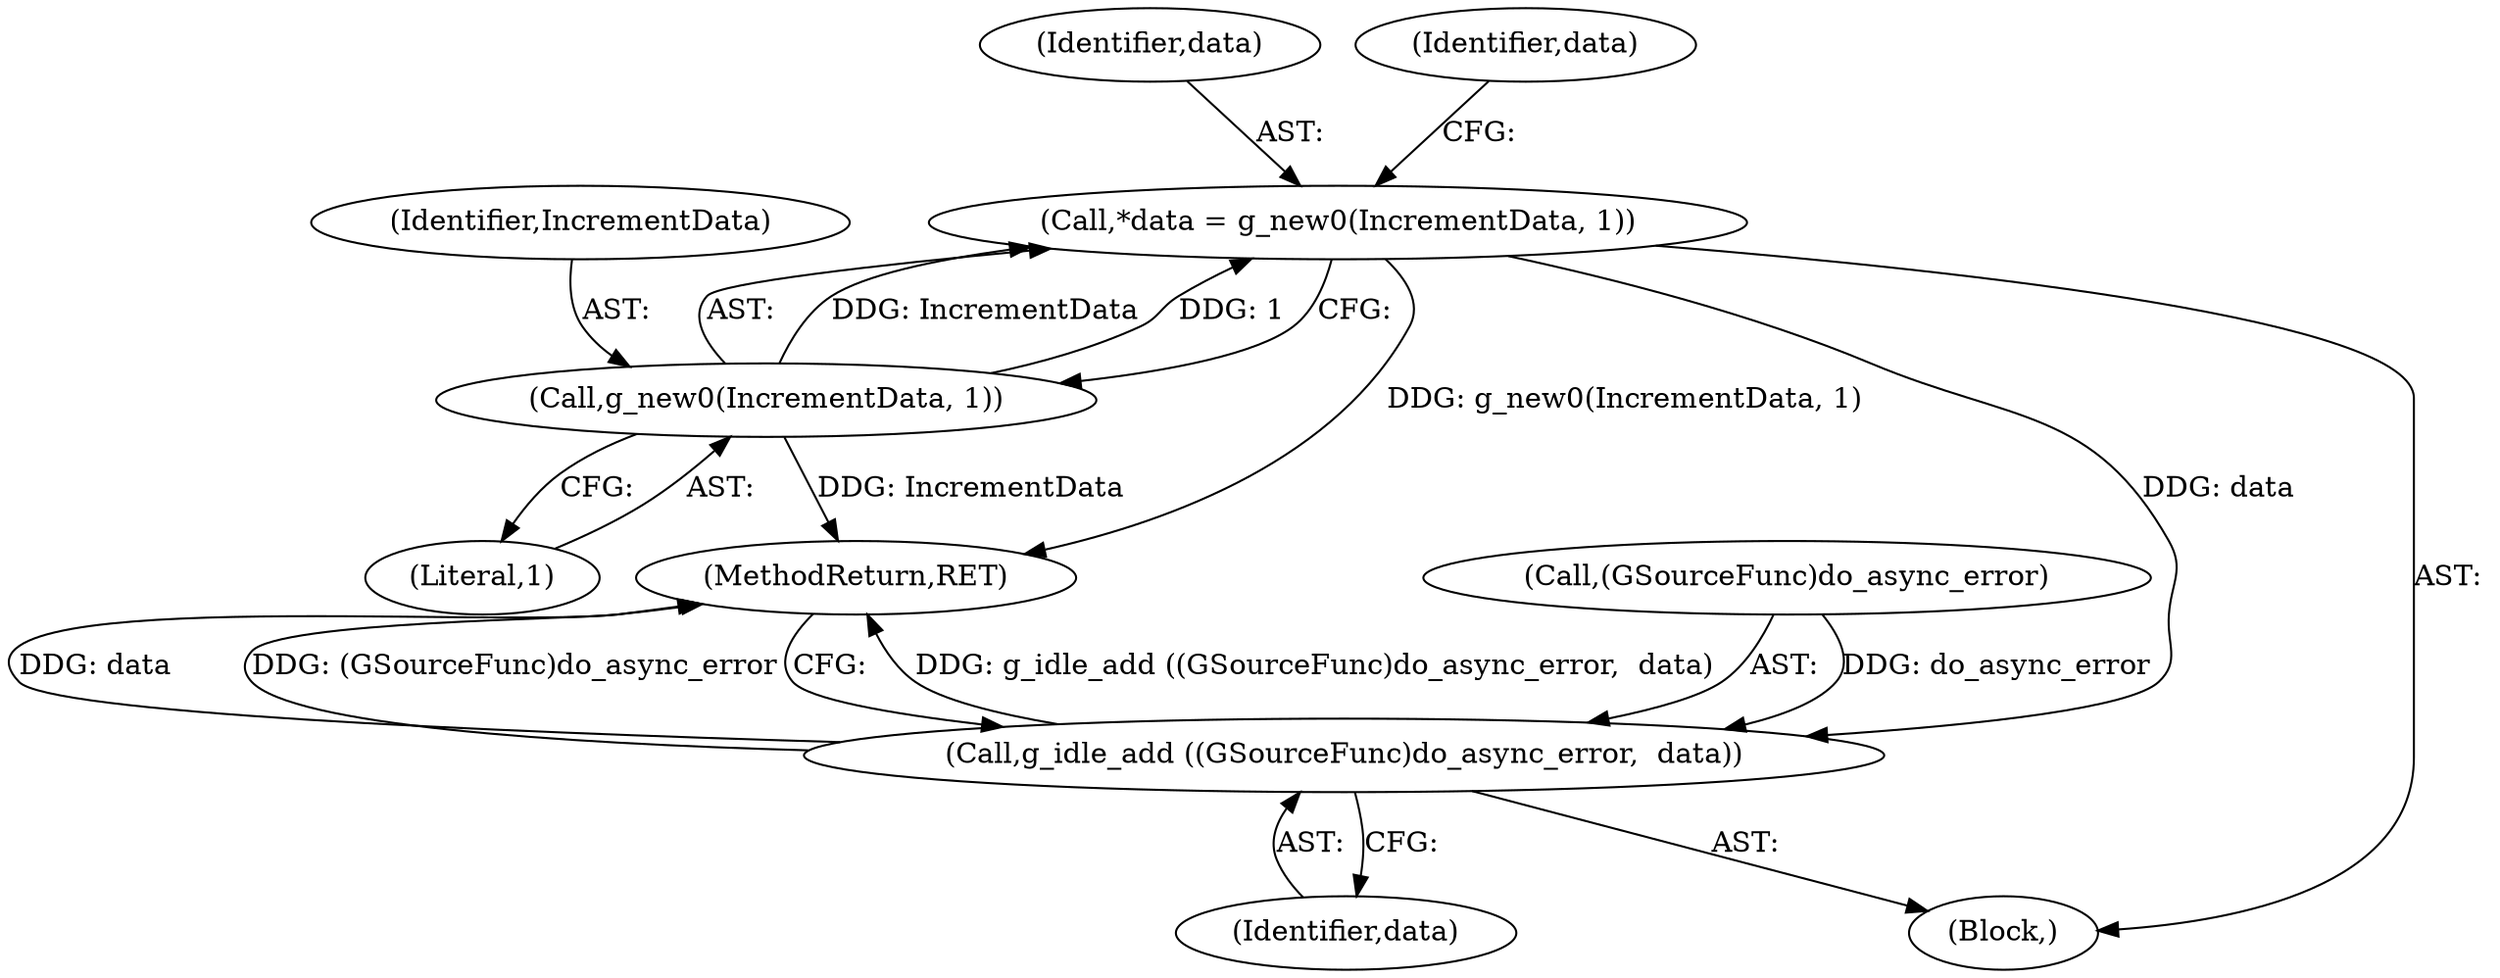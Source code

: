 digraph "1_dbus_9a6bce9b615abca6068348c1606ba8eaf13d9ae0_6@pointer" {
"1000105" [label="(Call,*data = g_new0(IncrementData, 1))"];
"1000107" [label="(Call,g_new0(IncrementData, 1))"];
"1000115" [label="(Call,g_idle_add ((GSourceFunc)do_async_error,  data))"];
"1000109" [label="(Literal,1)"];
"1000108" [label="(Identifier,IncrementData)"];
"1000106" [label="(Identifier,data)"];
"1000120" [label="(MethodReturn,RET)"];
"1000115" [label="(Call,g_idle_add ((GSourceFunc)do_async_error,  data))"];
"1000116" [label="(Call,(GSourceFunc)do_async_error)"];
"1000103" [label="(Block,)"];
"1000105" [label="(Call,*data = g_new0(IncrementData, 1))"];
"1000119" [label="(Identifier,data)"];
"1000112" [label="(Identifier,data)"];
"1000107" [label="(Call,g_new0(IncrementData, 1))"];
"1000105" -> "1000103"  [label="AST: "];
"1000105" -> "1000107"  [label="CFG: "];
"1000106" -> "1000105"  [label="AST: "];
"1000107" -> "1000105"  [label="AST: "];
"1000112" -> "1000105"  [label="CFG: "];
"1000105" -> "1000120"  [label="DDG: g_new0(IncrementData, 1)"];
"1000107" -> "1000105"  [label="DDG: IncrementData"];
"1000107" -> "1000105"  [label="DDG: 1"];
"1000105" -> "1000115"  [label="DDG: data"];
"1000107" -> "1000109"  [label="CFG: "];
"1000108" -> "1000107"  [label="AST: "];
"1000109" -> "1000107"  [label="AST: "];
"1000107" -> "1000120"  [label="DDG: IncrementData"];
"1000115" -> "1000103"  [label="AST: "];
"1000115" -> "1000119"  [label="CFG: "];
"1000116" -> "1000115"  [label="AST: "];
"1000119" -> "1000115"  [label="AST: "];
"1000120" -> "1000115"  [label="CFG: "];
"1000115" -> "1000120"  [label="DDG: g_idle_add ((GSourceFunc)do_async_error,  data)"];
"1000115" -> "1000120"  [label="DDG: data"];
"1000115" -> "1000120"  [label="DDG: (GSourceFunc)do_async_error"];
"1000116" -> "1000115"  [label="DDG: do_async_error"];
}
